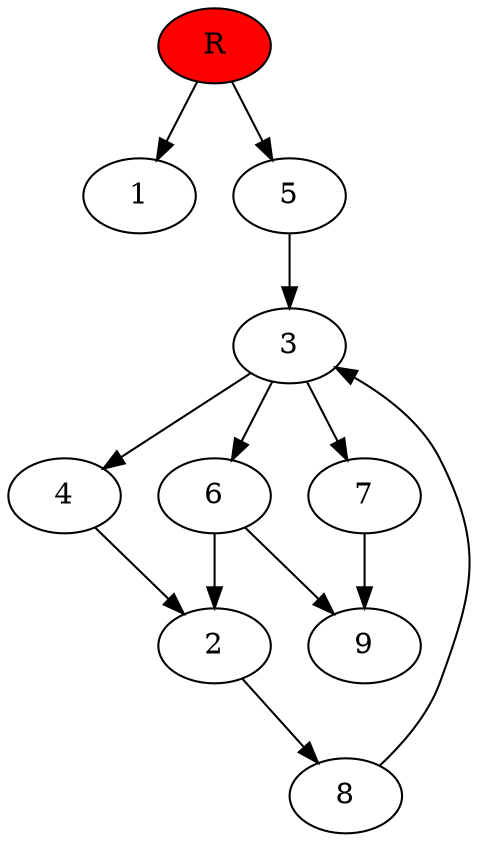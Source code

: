 digraph prb3753 {
	1
	2
	3
	4
	5
	6
	7
	8
	R [fillcolor="#ff0000" style=filled]
	2 -> 8
	3 -> 4
	3 -> 6
	3 -> 7
	4 -> 2
	5 -> 3
	6 -> 2
	6 -> 9
	7 -> 9
	8 -> 3
	R -> 1
	R -> 5
}
